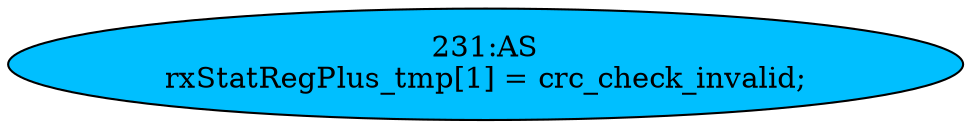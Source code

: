 strict digraph "" {
	node [label="\N"];
	"231:AS"	 [ast="<pyverilog.vparser.ast.Assign object at 0x7fd29a783810>",
		def_var="['rxStatRegPlus_tmp']",
		fillcolor=deepskyblue,
		label="231:AS
rxStatRegPlus_tmp[1] = crc_check_invalid;",
		statements="[]",
		style=filled,
		typ=Assign,
		use_var="['crc_check_invalid']"];
}
